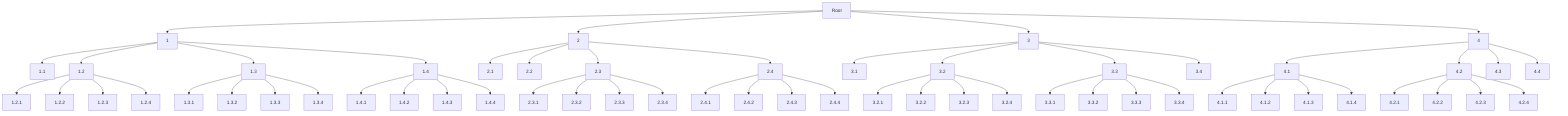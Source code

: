 flowchart TD
    %% level 1 ---
    Root --> 1
    Root --> 2
    Root --> 3
    Root --> 4

    %% level 2 ---
    1 --> 1.1
    1 --> 1.2
    1 --> 1.3
    1 --> 1.4
    
    2 --> 2.1
    2 --> 2.2
    2 --> 2.3
    2 --> 2.4
    
    3 --> 3.1
    3 --> 3.2
    3 --> 3.3
    3 --> 3.4

    4 --> 4.1
    4 --> 4.2
    4 --> 4.3
    4 --> 4.4

    %% level 3 ---

    %% ---
    1.2 --> 1.2.1
    1.2 --> 1.2.2
    1.2 --> 1.2.3
    1.2 --> 1.2.4

    1.3 --> 1.3.1
    1.3 --> 1.3.2
    1.3 --> 1.3.3
    1.3 --> 1.3.4

    1.4 --> 1.4.1
    1.4 --> 1.4.2
    1.4 --> 1.4.3
    1.4 --> 1.4.4

    %% ---
    2.3 --> 2.3.1
    2.3 --> 2.3.2
    2.3 --> 2.3.3
    2.3 --> 2.3.4

    2.4 --> 2.4.1
    2.4 --> 2.4.2
    2.4 --> 2.4.3
    2.4 --> 2.4.4

    %% ---
    3.2 --> 3.2.1
    3.2 --> 3.2.2
    3.2 --> 3.2.3
    3.2 --> 3.2.4

    3.3 --> 3.3.1
    3.3 --> 3.3.2
    3.3 --> 3.3.3
    3.3 --> 3.3.4
    
    %% ---
    4.1 --> 4.1.1
    4.1 --> 4.1.2
    4.1 --> 4.1.3
    4.1 --> 4.1.4
    
    4.2 --> 4.2.1
    4.2 --> 4.2.2
    4.2 --> 4.2.3
    4.2 --> 4.2.4